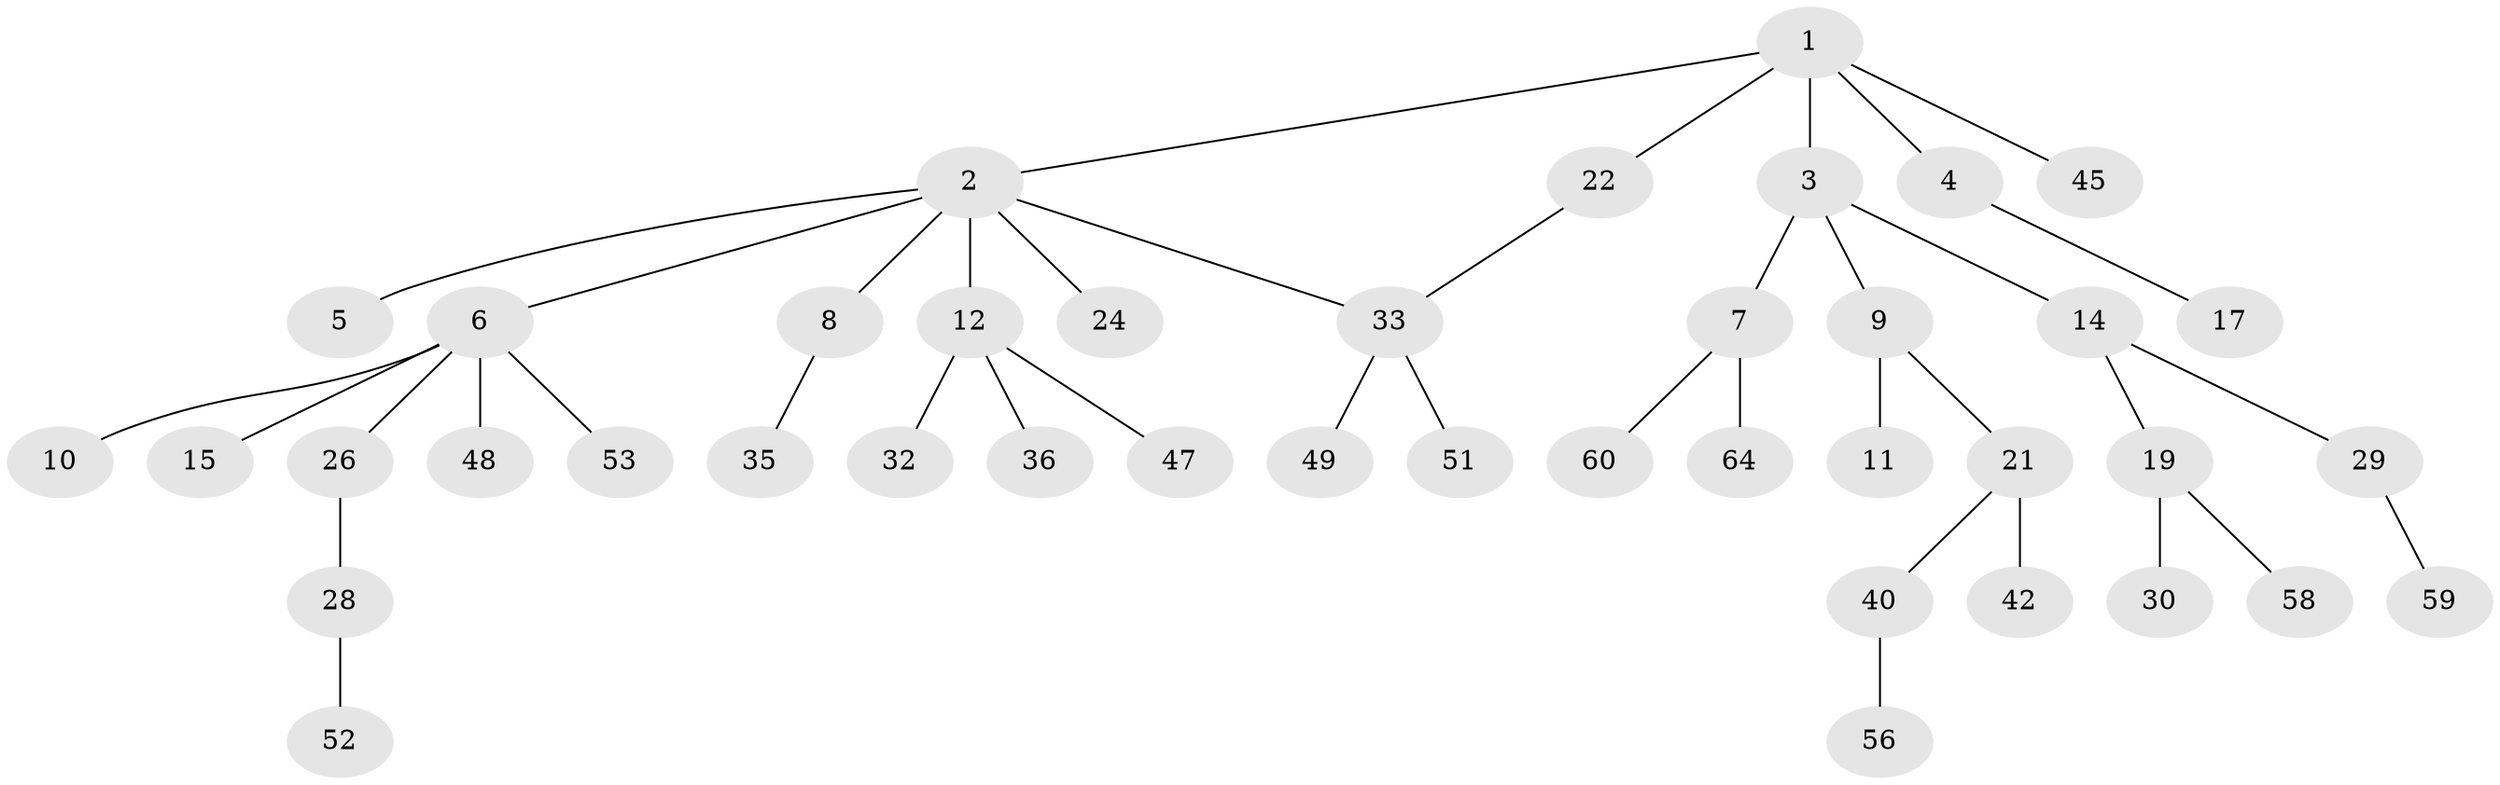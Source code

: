 // Generated by graph-tools (version 1.1) at 2025/23/03/03/25 07:23:34]
// undirected, 41 vertices, 41 edges
graph export_dot {
graph [start="1"]
  node [color=gray90,style=filled];
  1 [super="+37"];
  2 [super="+38"];
  3;
  4 [super="+44"];
  5;
  6 [super="+13"];
  7 [super="+31"];
  8 [super="+18"];
  9 [super="+39"];
  10 [super="+61"];
  11 [super="+16"];
  12 [super="+20"];
  14 [super="+46"];
  15;
  17;
  19 [super="+50"];
  21 [super="+23"];
  22 [super="+25"];
  24 [super="+57"];
  26 [super="+27"];
  28 [super="+62"];
  29 [super="+41"];
  30;
  32 [super="+34"];
  33 [super="+63"];
  35;
  36 [super="+43"];
  40 [super="+54"];
  42;
  45;
  47;
  48;
  49;
  51;
  52 [super="+55"];
  53;
  56;
  58 [super="+65"];
  59;
  60;
  64;
  1 -- 2;
  1 -- 3;
  1 -- 4;
  1 -- 22;
  1 -- 45;
  2 -- 5;
  2 -- 6;
  2 -- 8;
  2 -- 12;
  2 -- 24;
  2 -- 33;
  3 -- 7;
  3 -- 9;
  3 -- 14;
  4 -- 17;
  6 -- 10;
  6 -- 15;
  6 -- 48;
  6 -- 53;
  6 -- 26;
  7 -- 60;
  7 -- 64;
  8 -- 35;
  9 -- 11;
  9 -- 21;
  12 -- 47;
  12 -- 32;
  12 -- 36;
  14 -- 19;
  14 -- 29;
  19 -- 30;
  19 -- 58;
  21 -- 42;
  21 -- 40;
  22 -- 33;
  26 -- 28;
  28 -- 52;
  29 -- 59;
  33 -- 49;
  33 -- 51;
  40 -- 56;
}
